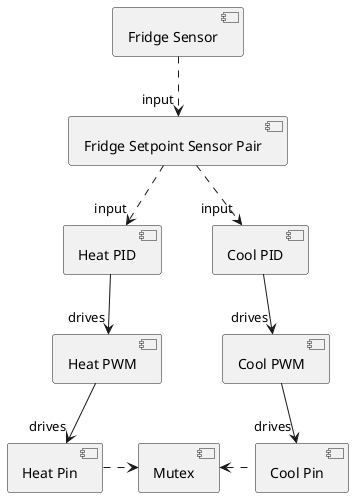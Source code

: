 @startuml Fridge Control Chain
component heat_PID as "Heat PID"
component heat_PWM as "Heat PWM"
component heat_Pin as "Heat Pin"

component cool_PID as "Cool PID"
component cool_PWM as "Cool PWM"
component cool_Pin as "Cool Pin"

component fridge_SSP as "Fridge Setpoint Sensor Pair"
component fridge_Sensor as "Fridge Sensor"

component Mutex

fridge_Sensor .down.> "input" fridge_SSP
fridge_SSP .down.> "input" heat_PID
fridge_SSP .down.> "input" cool_PID

heat_PID -down-> "drives" heat_PWM
heat_PWM -down-> "drives" heat_Pin
heat_Pin .right.> Mutex

cool_PID -down-> "drives" cool_PWM
cool_PWM -down-> "drives" cool_Pin
cool_Pin .left.> Mutex

@enduml